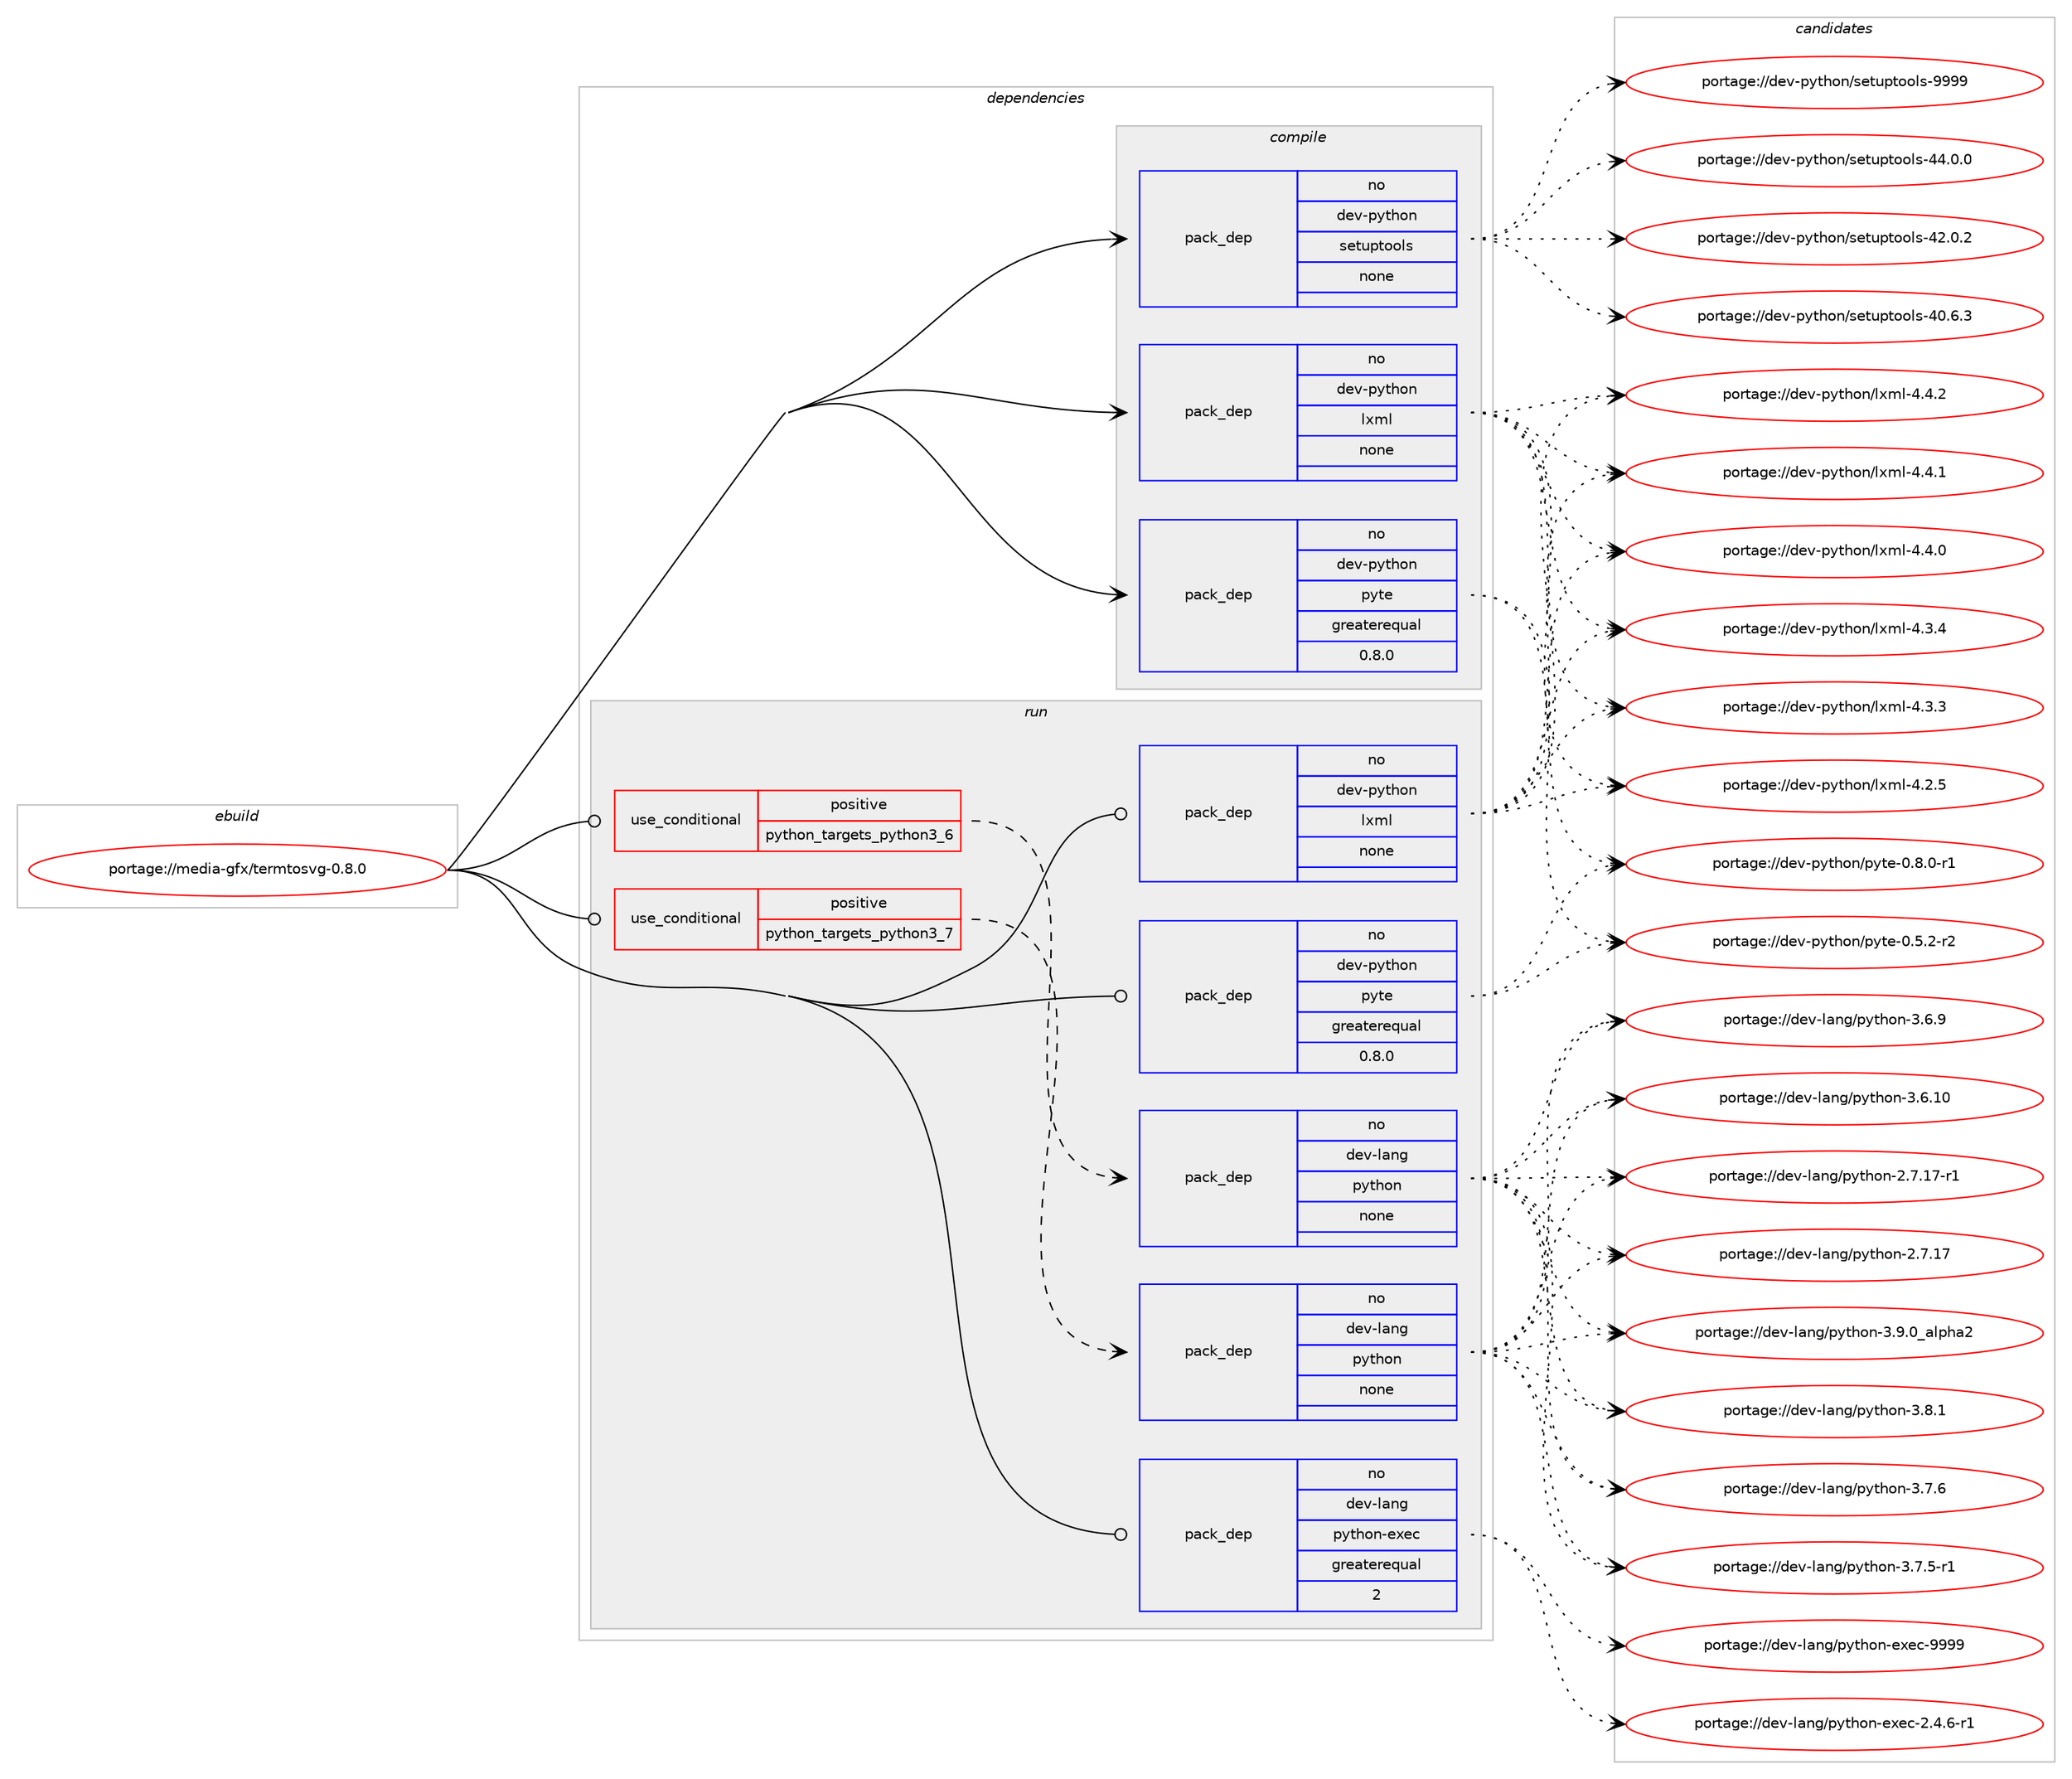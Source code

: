 digraph prolog {

# *************
# Graph options
# *************

newrank=true;
concentrate=true;
compound=true;
graph [rankdir=LR,fontname=Helvetica,fontsize=10,ranksep=1.5];#, ranksep=2.5, nodesep=0.2];
edge  [arrowhead=vee];
node  [fontname=Helvetica,fontsize=10];

# **********
# The ebuild
# **********

subgraph cluster_leftcol {
color=gray;
rank=same;
label=<<i>ebuild</i>>;
id [label="portage://media-gfx/termtosvg-0.8.0", color=red, width=4, href="../media-gfx/termtosvg-0.8.0.svg"];
}

# ****************
# The dependencies
# ****************

subgraph cluster_midcol {
color=gray;
label=<<i>dependencies</i>>;
subgraph cluster_compile {
fillcolor="#eeeeee";
style=filled;
label=<<i>compile</i>>;
subgraph pack164049 {
dependency217382 [label=<<TABLE BORDER="0" CELLBORDER="1" CELLSPACING="0" CELLPADDING="4" WIDTH="220"><TR><TD ROWSPAN="6" CELLPADDING="30">pack_dep</TD></TR><TR><TD WIDTH="110">no</TD></TR><TR><TD>dev-python</TD></TR><TR><TD>lxml</TD></TR><TR><TD>none</TD></TR><TR><TD></TD></TR></TABLE>>, shape=none, color=blue];
}
id:e -> dependency217382:w [weight=20,style="solid",arrowhead="vee"];
subgraph pack164050 {
dependency217383 [label=<<TABLE BORDER="0" CELLBORDER="1" CELLSPACING="0" CELLPADDING="4" WIDTH="220"><TR><TD ROWSPAN="6" CELLPADDING="30">pack_dep</TD></TR><TR><TD WIDTH="110">no</TD></TR><TR><TD>dev-python</TD></TR><TR><TD>pyte</TD></TR><TR><TD>greaterequal</TD></TR><TR><TD>0.8.0</TD></TR></TABLE>>, shape=none, color=blue];
}
id:e -> dependency217383:w [weight=20,style="solid",arrowhead="vee"];
subgraph pack164051 {
dependency217384 [label=<<TABLE BORDER="0" CELLBORDER="1" CELLSPACING="0" CELLPADDING="4" WIDTH="220"><TR><TD ROWSPAN="6" CELLPADDING="30">pack_dep</TD></TR><TR><TD WIDTH="110">no</TD></TR><TR><TD>dev-python</TD></TR><TR><TD>setuptools</TD></TR><TR><TD>none</TD></TR><TR><TD></TD></TR></TABLE>>, shape=none, color=blue];
}
id:e -> dependency217384:w [weight=20,style="solid",arrowhead="vee"];
}
subgraph cluster_compileandrun {
fillcolor="#eeeeee";
style=filled;
label=<<i>compile and run</i>>;
}
subgraph cluster_run {
fillcolor="#eeeeee";
style=filled;
label=<<i>run</i>>;
subgraph cond49960 {
dependency217385 [label=<<TABLE BORDER="0" CELLBORDER="1" CELLSPACING="0" CELLPADDING="4"><TR><TD ROWSPAN="3" CELLPADDING="10">use_conditional</TD></TR><TR><TD>positive</TD></TR><TR><TD>python_targets_python3_6</TD></TR></TABLE>>, shape=none, color=red];
subgraph pack164052 {
dependency217386 [label=<<TABLE BORDER="0" CELLBORDER="1" CELLSPACING="0" CELLPADDING="4" WIDTH="220"><TR><TD ROWSPAN="6" CELLPADDING="30">pack_dep</TD></TR><TR><TD WIDTH="110">no</TD></TR><TR><TD>dev-lang</TD></TR><TR><TD>python</TD></TR><TR><TD>none</TD></TR><TR><TD></TD></TR></TABLE>>, shape=none, color=blue];
}
dependency217385:e -> dependency217386:w [weight=20,style="dashed",arrowhead="vee"];
}
id:e -> dependency217385:w [weight=20,style="solid",arrowhead="odot"];
subgraph cond49961 {
dependency217387 [label=<<TABLE BORDER="0" CELLBORDER="1" CELLSPACING="0" CELLPADDING="4"><TR><TD ROWSPAN="3" CELLPADDING="10">use_conditional</TD></TR><TR><TD>positive</TD></TR><TR><TD>python_targets_python3_7</TD></TR></TABLE>>, shape=none, color=red];
subgraph pack164053 {
dependency217388 [label=<<TABLE BORDER="0" CELLBORDER="1" CELLSPACING="0" CELLPADDING="4" WIDTH="220"><TR><TD ROWSPAN="6" CELLPADDING="30">pack_dep</TD></TR><TR><TD WIDTH="110">no</TD></TR><TR><TD>dev-lang</TD></TR><TR><TD>python</TD></TR><TR><TD>none</TD></TR><TR><TD></TD></TR></TABLE>>, shape=none, color=blue];
}
dependency217387:e -> dependency217388:w [weight=20,style="dashed",arrowhead="vee"];
}
id:e -> dependency217387:w [weight=20,style="solid",arrowhead="odot"];
subgraph pack164054 {
dependency217389 [label=<<TABLE BORDER="0" CELLBORDER="1" CELLSPACING="0" CELLPADDING="4" WIDTH="220"><TR><TD ROWSPAN="6" CELLPADDING="30">pack_dep</TD></TR><TR><TD WIDTH="110">no</TD></TR><TR><TD>dev-lang</TD></TR><TR><TD>python-exec</TD></TR><TR><TD>greaterequal</TD></TR><TR><TD>2</TD></TR></TABLE>>, shape=none, color=blue];
}
id:e -> dependency217389:w [weight=20,style="solid",arrowhead="odot"];
subgraph pack164055 {
dependency217390 [label=<<TABLE BORDER="0" CELLBORDER="1" CELLSPACING="0" CELLPADDING="4" WIDTH="220"><TR><TD ROWSPAN="6" CELLPADDING="30">pack_dep</TD></TR><TR><TD WIDTH="110">no</TD></TR><TR><TD>dev-python</TD></TR><TR><TD>lxml</TD></TR><TR><TD>none</TD></TR><TR><TD></TD></TR></TABLE>>, shape=none, color=blue];
}
id:e -> dependency217390:w [weight=20,style="solid",arrowhead="odot"];
subgraph pack164056 {
dependency217391 [label=<<TABLE BORDER="0" CELLBORDER="1" CELLSPACING="0" CELLPADDING="4" WIDTH="220"><TR><TD ROWSPAN="6" CELLPADDING="30">pack_dep</TD></TR><TR><TD WIDTH="110">no</TD></TR><TR><TD>dev-python</TD></TR><TR><TD>pyte</TD></TR><TR><TD>greaterequal</TD></TR><TR><TD>0.8.0</TD></TR></TABLE>>, shape=none, color=blue];
}
id:e -> dependency217391:w [weight=20,style="solid",arrowhead="odot"];
}
}

# **************
# The candidates
# **************

subgraph cluster_choices {
rank=same;
color=gray;
label=<<i>candidates</i>>;

subgraph choice164049 {
color=black;
nodesep=1;
choice1001011184511212111610411111047108120109108455246524650 [label="portage://dev-python/lxml-4.4.2", color=red, width=4,href="../dev-python/lxml-4.4.2.svg"];
choice1001011184511212111610411111047108120109108455246524649 [label="portage://dev-python/lxml-4.4.1", color=red, width=4,href="../dev-python/lxml-4.4.1.svg"];
choice1001011184511212111610411111047108120109108455246524648 [label="portage://dev-python/lxml-4.4.0", color=red, width=4,href="../dev-python/lxml-4.4.0.svg"];
choice1001011184511212111610411111047108120109108455246514652 [label="portage://dev-python/lxml-4.3.4", color=red, width=4,href="../dev-python/lxml-4.3.4.svg"];
choice1001011184511212111610411111047108120109108455246514651 [label="portage://dev-python/lxml-4.3.3", color=red, width=4,href="../dev-python/lxml-4.3.3.svg"];
choice1001011184511212111610411111047108120109108455246504653 [label="portage://dev-python/lxml-4.2.5", color=red, width=4,href="../dev-python/lxml-4.2.5.svg"];
dependency217382:e -> choice1001011184511212111610411111047108120109108455246524650:w [style=dotted,weight="100"];
dependency217382:e -> choice1001011184511212111610411111047108120109108455246524649:w [style=dotted,weight="100"];
dependency217382:e -> choice1001011184511212111610411111047108120109108455246524648:w [style=dotted,weight="100"];
dependency217382:e -> choice1001011184511212111610411111047108120109108455246514652:w [style=dotted,weight="100"];
dependency217382:e -> choice1001011184511212111610411111047108120109108455246514651:w [style=dotted,weight="100"];
dependency217382:e -> choice1001011184511212111610411111047108120109108455246504653:w [style=dotted,weight="100"];
}
subgraph choice164050 {
color=black;
nodesep=1;
choice10010111845112121116104111110471121211161014548465646484511449 [label="portage://dev-python/pyte-0.8.0-r1", color=red, width=4,href="../dev-python/pyte-0.8.0-r1.svg"];
choice10010111845112121116104111110471121211161014548465346504511450 [label="portage://dev-python/pyte-0.5.2-r2", color=red, width=4,href="../dev-python/pyte-0.5.2-r2.svg"];
dependency217383:e -> choice10010111845112121116104111110471121211161014548465646484511449:w [style=dotted,weight="100"];
dependency217383:e -> choice10010111845112121116104111110471121211161014548465346504511450:w [style=dotted,weight="100"];
}
subgraph choice164051 {
color=black;
nodesep=1;
choice10010111845112121116104111110471151011161171121161111111081154557575757 [label="portage://dev-python/setuptools-9999", color=red, width=4,href="../dev-python/setuptools-9999.svg"];
choice100101118451121211161041111104711510111611711211611111110811545525246484648 [label="portage://dev-python/setuptools-44.0.0", color=red, width=4,href="../dev-python/setuptools-44.0.0.svg"];
choice100101118451121211161041111104711510111611711211611111110811545525046484650 [label="portage://dev-python/setuptools-42.0.2", color=red, width=4,href="../dev-python/setuptools-42.0.2.svg"];
choice100101118451121211161041111104711510111611711211611111110811545524846544651 [label="portage://dev-python/setuptools-40.6.3", color=red, width=4,href="../dev-python/setuptools-40.6.3.svg"];
dependency217384:e -> choice10010111845112121116104111110471151011161171121161111111081154557575757:w [style=dotted,weight="100"];
dependency217384:e -> choice100101118451121211161041111104711510111611711211611111110811545525246484648:w [style=dotted,weight="100"];
dependency217384:e -> choice100101118451121211161041111104711510111611711211611111110811545525046484650:w [style=dotted,weight="100"];
dependency217384:e -> choice100101118451121211161041111104711510111611711211611111110811545524846544651:w [style=dotted,weight="100"];
}
subgraph choice164052 {
color=black;
nodesep=1;
choice10010111845108971101034711212111610411111045514657464895971081121049750 [label="portage://dev-lang/python-3.9.0_alpha2", color=red, width=4,href="../dev-lang/python-3.9.0_alpha2.svg"];
choice100101118451089711010347112121116104111110455146564649 [label="portage://dev-lang/python-3.8.1", color=red, width=4,href="../dev-lang/python-3.8.1.svg"];
choice100101118451089711010347112121116104111110455146554654 [label="portage://dev-lang/python-3.7.6", color=red, width=4,href="../dev-lang/python-3.7.6.svg"];
choice1001011184510897110103471121211161041111104551465546534511449 [label="portage://dev-lang/python-3.7.5-r1", color=red, width=4,href="../dev-lang/python-3.7.5-r1.svg"];
choice100101118451089711010347112121116104111110455146544657 [label="portage://dev-lang/python-3.6.9", color=red, width=4,href="../dev-lang/python-3.6.9.svg"];
choice10010111845108971101034711212111610411111045514654464948 [label="portage://dev-lang/python-3.6.10", color=red, width=4,href="../dev-lang/python-3.6.10.svg"];
choice100101118451089711010347112121116104111110455046554649554511449 [label="portage://dev-lang/python-2.7.17-r1", color=red, width=4,href="../dev-lang/python-2.7.17-r1.svg"];
choice10010111845108971101034711212111610411111045504655464955 [label="portage://dev-lang/python-2.7.17", color=red, width=4,href="../dev-lang/python-2.7.17.svg"];
dependency217386:e -> choice10010111845108971101034711212111610411111045514657464895971081121049750:w [style=dotted,weight="100"];
dependency217386:e -> choice100101118451089711010347112121116104111110455146564649:w [style=dotted,weight="100"];
dependency217386:e -> choice100101118451089711010347112121116104111110455146554654:w [style=dotted,weight="100"];
dependency217386:e -> choice1001011184510897110103471121211161041111104551465546534511449:w [style=dotted,weight="100"];
dependency217386:e -> choice100101118451089711010347112121116104111110455146544657:w [style=dotted,weight="100"];
dependency217386:e -> choice10010111845108971101034711212111610411111045514654464948:w [style=dotted,weight="100"];
dependency217386:e -> choice100101118451089711010347112121116104111110455046554649554511449:w [style=dotted,weight="100"];
dependency217386:e -> choice10010111845108971101034711212111610411111045504655464955:w [style=dotted,weight="100"];
}
subgraph choice164053 {
color=black;
nodesep=1;
choice10010111845108971101034711212111610411111045514657464895971081121049750 [label="portage://dev-lang/python-3.9.0_alpha2", color=red, width=4,href="../dev-lang/python-3.9.0_alpha2.svg"];
choice100101118451089711010347112121116104111110455146564649 [label="portage://dev-lang/python-3.8.1", color=red, width=4,href="../dev-lang/python-3.8.1.svg"];
choice100101118451089711010347112121116104111110455146554654 [label="portage://dev-lang/python-3.7.6", color=red, width=4,href="../dev-lang/python-3.7.6.svg"];
choice1001011184510897110103471121211161041111104551465546534511449 [label="portage://dev-lang/python-3.7.5-r1", color=red, width=4,href="../dev-lang/python-3.7.5-r1.svg"];
choice100101118451089711010347112121116104111110455146544657 [label="portage://dev-lang/python-3.6.9", color=red, width=4,href="../dev-lang/python-3.6.9.svg"];
choice10010111845108971101034711212111610411111045514654464948 [label="portage://dev-lang/python-3.6.10", color=red, width=4,href="../dev-lang/python-3.6.10.svg"];
choice100101118451089711010347112121116104111110455046554649554511449 [label="portage://dev-lang/python-2.7.17-r1", color=red, width=4,href="../dev-lang/python-2.7.17-r1.svg"];
choice10010111845108971101034711212111610411111045504655464955 [label="portage://dev-lang/python-2.7.17", color=red, width=4,href="../dev-lang/python-2.7.17.svg"];
dependency217388:e -> choice10010111845108971101034711212111610411111045514657464895971081121049750:w [style=dotted,weight="100"];
dependency217388:e -> choice100101118451089711010347112121116104111110455146564649:w [style=dotted,weight="100"];
dependency217388:e -> choice100101118451089711010347112121116104111110455146554654:w [style=dotted,weight="100"];
dependency217388:e -> choice1001011184510897110103471121211161041111104551465546534511449:w [style=dotted,weight="100"];
dependency217388:e -> choice100101118451089711010347112121116104111110455146544657:w [style=dotted,weight="100"];
dependency217388:e -> choice10010111845108971101034711212111610411111045514654464948:w [style=dotted,weight="100"];
dependency217388:e -> choice100101118451089711010347112121116104111110455046554649554511449:w [style=dotted,weight="100"];
dependency217388:e -> choice10010111845108971101034711212111610411111045504655464955:w [style=dotted,weight="100"];
}
subgraph choice164054 {
color=black;
nodesep=1;
choice10010111845108971101034711212111610411111045101120101994557575757 [label="portage://dev-lang/python-exec-9999", color=red, width=4,href="../dev-lang/python-exec-9999.svg"];
choice10010111845108971101034711212111610411111045101120101994550465246544511449 [label="portage://dev-lang/python-exec-2.4.6-r1", color=red, width=4,href="../dev-lang/python-exec-2.4.6-r1.svg"];
dependency217389:e -> choice10010111845108971101034711212111610411111045101120101994557575757:w [style=dotted,weight="100"];
dependency217389:e -> choice10010111845108971101034711212111610411111045101120101994550465246544511449:w [style=dotted,weight="100"];
}
subgraph choice164055 {
color=black;
nodesep=1;
choice1001011184511212111610411111047108120109108455246524650 [label="portage://dev-python/lxml-4.4.2", color=red, width=4,href="../dev-python/lxml-4.4.2.svg"];
choice1001011184511212111610411111047108120109108455246524649 [label="portage://dev-python/lxml-4.4.1", color=red, width=4,href="../dev-python/lxml-4.4.1.svg"];
choice1001011184511212111610411111047108120109108455246524648 [label="portage://dev-python/lxml-4.4.0", color=red, width=4,href="../dev-python/lxml-4.4.0.svg"];
choice1001011184511212111610411111047108120109108455246514652 [label="portage://dev-python/lxml-4.3.4", color=red, width=4,href="../dev-python/lxml-4.3.4.svg"];
choice1001011184511212111610411111047108120109108455246514651 [label="portage://dev-python/lxml-4.3.3", color=red, width=4,href="../dev-python/lxml-4.3.3.svg"];
choice1001011184511212111610411111047108120109108455246504653 [label="portage://dev-python/lxml-4.2.5", color=red, width=4,href="../dev-python/lxml-4.2.5.svg"];
dependency217390:e -> choice1001011184511212111610411111047108120109108455246524650:w [style=dotted,weight="100"];
dependency217390:e -> choice1001011184511212111610411111047108120109108455246524649:w [style=dotted,weight="100"];
dependency217390:e -> choice1001011184511212111610411111047108120109108455246524648:w [style=dotted,weight="100"];
dependency217390:e -> choice1001011184511212111610411111047108120109108455246514652:w [style=dotted,weight="100"];
dependency217390:e -> choice1001011184511212111610411111047108120109108455246514651:w [style=dotted,weight="100"];
dependency217390:e -> choice1001011184511212111610411111047108120109108455246504653:w [style=dotted,weight="100"];
}
subgraph choice164056 {
color=black;
nodesep=1;
choice10010111845112121116104111110471121211161014548465646484511449 [label="portage://dev-python/pyte-0.8.0-r1", color=red, width=4,href="../dev-python/pyte-0.8.0-r1.svg"];
choice10010111845112121116104111110471121211161014548465346504511450 [label="portage://dev-python/pyte-0.5.2-r2", color=red, width=4,href="../dev-python/pyte-0.5.2-r2.svg"];
dependency217391:e -> choice10010111845112121116104111110471121211161014548465646484511449:w [style=dotted,weight="100"];
dependency217391:e -> choice10010111845112121116104111110471121211161014548465346504511450:w [style=dotted,weight="100"];
}
}

}
